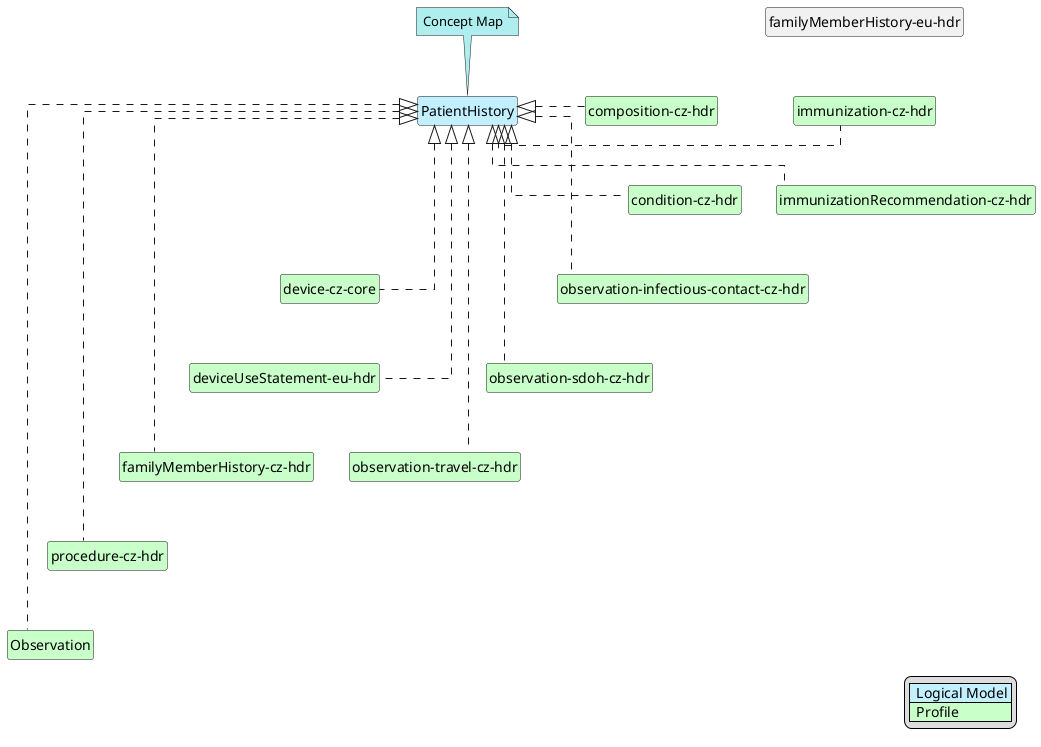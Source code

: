 @startuml
hide circle
hide stereotype
hide members
hide methods
skinparam linetype ortho
skinparam class {
BackgroundColor<<LogicalModel>> #APPLICATION
BackgroundColor<<Profile>> #TECHNOLOGY
}
legend right
| <#APPLICATION>  Logical Model |
| <#TECHNOLOGY>  Profile |
endlegend
class "PatientHistory" <<LogicalModel>> [[StructureDefinition-PatientHistoryCz.html]]
note top #PaleTurquoise [[ConceptMap-hdr2FHIR-cz-hdr.html]]
Concept Map
endnote
class "composition-cz-hdr" <<Profile>> [[StructureDefinition-cz-composition-hdr.html]]
"PatientHistory" <|. "composition-cz-hdr"
class "condition-cz-hdr" <<Profile>> [[StructureDefinition-cz-condition-hdr.html]]
"PatientHistory" <|. "condition-cz-hdr"
"composition-cz-hdr" -d[hidden]-> "condition-cz-hdr"
class "device-cz-core" <<Profile>> [[https://build.fhir.org/ig/HL7-cz/cz-core/StructureDefinition-cz-medical-device.html]]
"PatientHistory" <|. "device-cz-core"
"condition-cz-hdr" -d[hidden]-> "device-cz-core"
class "deviceUseStatement-eu-hdr" <<Profile>> [[https://build.fhir.org/ig/hl7-eu/hdr/StructureDefinition-deviceUseStatement-eu-hdr.html]]
"PatientHistory" <|. "deviceUseStatement-eu-hdr"
"device-cz-core" -d[hidden]-> "deviceUseStatement-eu-hdr"
class "familyMemberHistory-cz-hdr" <<Profile>> [[StructureDefinition-cz-familyMemberHistory-hdr.html]]
"PatientHistory" <|. "familyMemberHistory-cz-hdr"
"deviceUseStatement-eu-hdr" -d[hidden]-> "familyMemberHistory-cz-hdr"
class "immunization-cz-hdr" <<Profile>> [[StructureDefinition-cz-immunization-hdr.html]]
"PatientHistory" <|. "immunization-cz-hdr"
"familyMemberHistory-eu-hdr" -d[hidden]-> "immunization-cz-hdr"
class "immunizationRecommendation-cz-hdr" <<Profile>> [[StructureDefinition-cz-immunizationRecommendation-hdr.html]]
"PatientHistory" <|. "immunizationRecommendation-cz-hdr"
"immunization-cz-hdr" -d[hidden]-> "immunizationRecommendation-cz-hdr"
class "observation-infectious-contact-cz-hdr" <<Profile>> [[StructureDefinition-cz-observation-infectious-contact-hdr.html]]
"PatientHistory" <|. "observation-infectious-contact-cz-hdr"
"immunizationRecommendation-cz-hdr" -d[hidden]-> "observation-infectious-contact-cz-hdr"
class "observation-sdoh-cz-hdr" <<Profile>> [[StructureDefinition-cz-observation-sdoh-hdr.html]]
"PatientHistory" <|. "observation-sdoh-cz-hdr"
"observation-infectious-contact-cz-hdr" -d[hidden]-> "observation-sdoh-cz-hdr"
class "observation-travel-cz-hdr" <<Profile>> [[StructureDefinition-cz-observation-travel-hdr.html]]
"PatientHistory" <|. "observation-travel-cz-hdr"
"observation-sdoh-cz-hdr" -d[hidden]-> "observation-travel-cz-hdr"
class "procedure-cz-hdr" <<Profile>> [[StructureDefinition-cz-procedure-hdr.html]]
"PatientHistory" <|. "procedure-cz-hdr"
"observation-travel-cz-hdr" -d[hidden]-> "procedure-cz-hdr"
class "Observation" <<Profile>> [[http://hl7.org/fhir/StructureDefinition/Observation]]
"PatientHistory" <|. "Observation"
"procedure-cz-hdr" -d[hidden]-> "Observation"
@enduml
